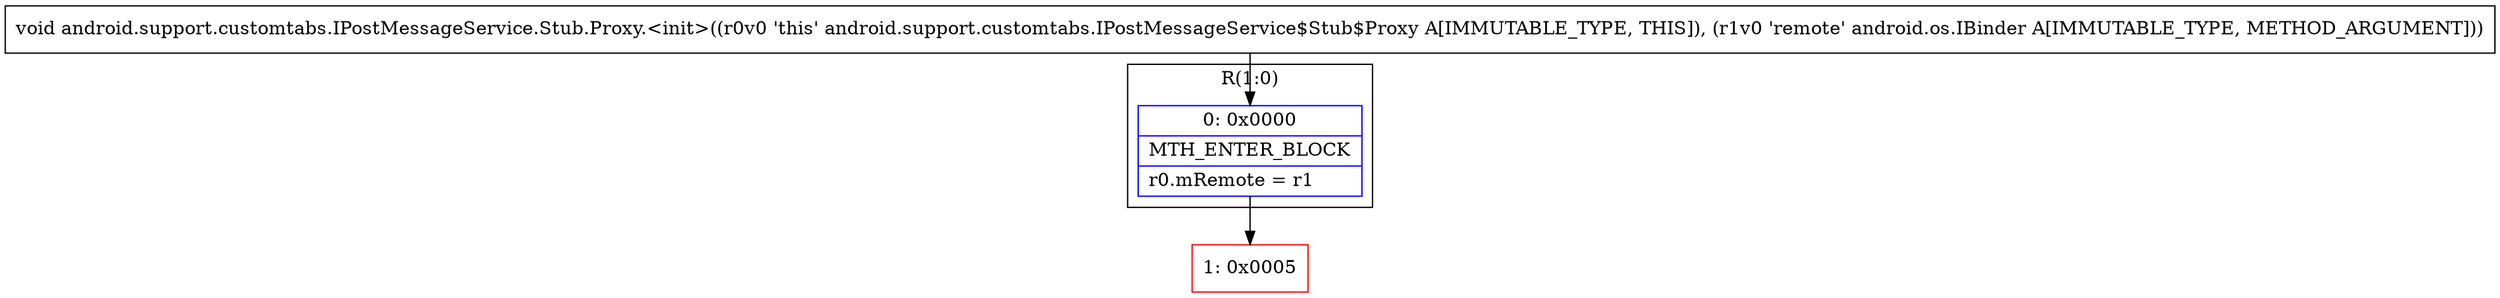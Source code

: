 digraph "CFG forandroid.support.customtabs.IPostMessageService.Stub.Proxy.\<init\>(Landroid\/os\/IBinder;)V" {
subgraph cluster_Region_22970106 {
label = "R(1:0)";
node [shape=record,color=blue];
Node_0 [shape=record,label="{0\:\ 0x0000|MTH_ENTER_BLOCK\l|r0.mRemote = r1\l}"];
}
Node_1 [shape=record,color=red,label="{1\:\ 0x0005}"];
MethodNode[shape=record,label="{void android.support.customtabs.IPostMessageService.Stub.Proxy.\<init\>((r0v0 'this' android.support.customtabs.IPostMessageService$Stub$Proxy A[IMMUTABLE_TYPE, THIS]), (r1v0 'remote' android.os.IBinder A[IMMUTABLE_TYPE, METHOD_ARGUMENT])) }"];
MethodNode -> Node_0;
Node_0 -> Node_1;
}

